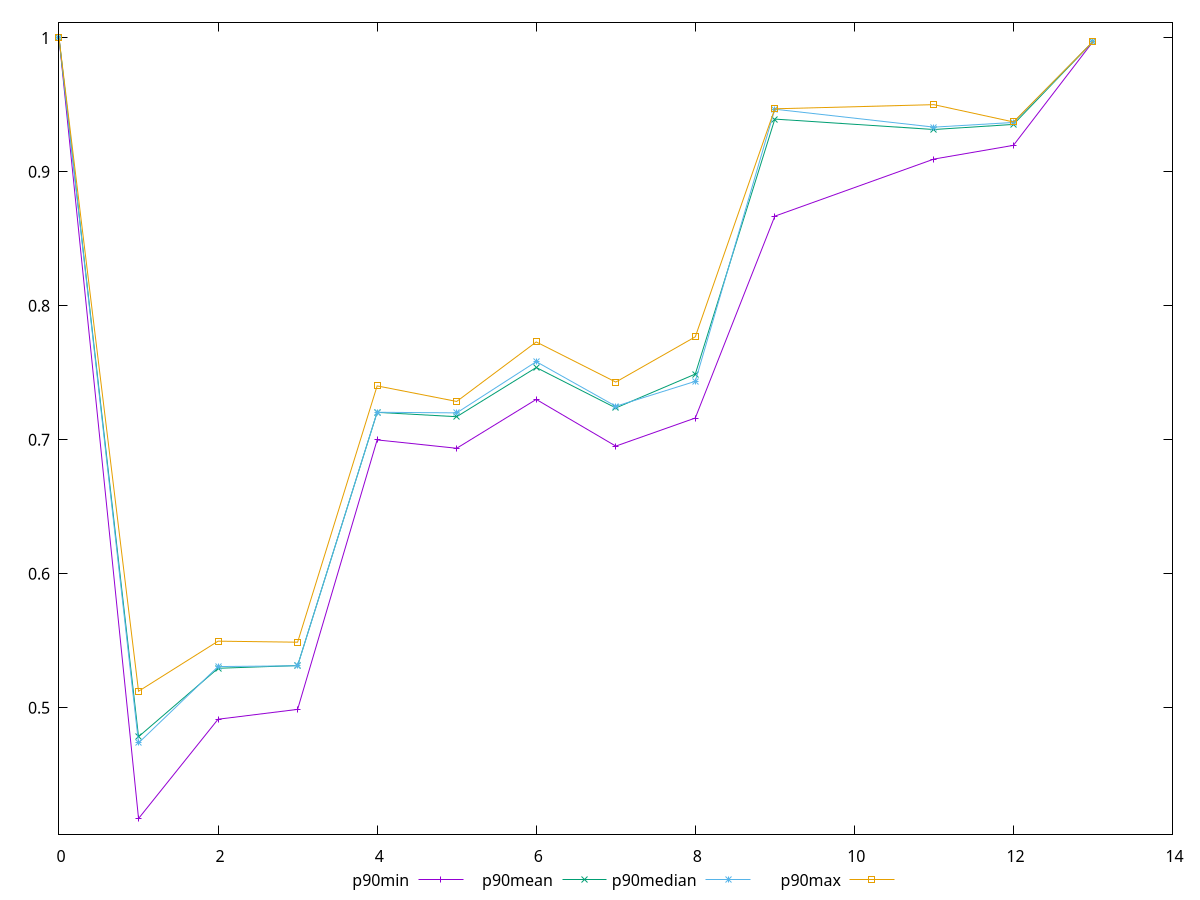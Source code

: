 reset
set terminal svg size 640, 520 enhanced background rgb 'white'
set output "reprap/meta/score/progression/value.svg"

$p90Min <<EOF
0 0.999998883113331
1 0.4172165056100327
2 0.4913536541653386
3 0.4987142483890919
4 0.6998718858472739
5 0.693633431382311
6 0.73011125244291
7 0.6952478887018282
8 0.7162280112814366
9 0.8669269914328439
11 0.909549516258911
12 0.9198022809900381
13 0.9972267629320367
EOF

$p90Mean <<EOF
0 0.9999990233772919
1 0.4782930483433612
2 0.5293744596987078
3 0.5314289395624566
4 0.7204261600810099
5 0.7171997709319323
6 0.753920720635296
7 0.7237393104277933
8 0.7490451698414355
9 0.9393812277821032
11 0.9316085029210311
12 0.935428586780608
13 0.9972441221310722
EOF

$p90Median <<EOF
0 0.9999990337333093
1 0.4736476735280315
2 0.5306600210317044
3 0.5312495592971285
4 0.7205127896405236
5 0.7200614245309944
6 0.7583046521676382
7 0.7249914475687413
8 0.7436171730068755
9 0.9467588721930864
11 0.9333787147318433
12 0.9368921364077063
13 0.9972439773385439
EOF

$p90Max <<EOF
0 0.9999990667292306
1 0.5122306107675242
2 0.5496362672494195
3 0.5488522803051366
4 0.7401991465160057
5 0.728581497983053
6 0.7730056922883994
7 0.7430525144602319
8 0.7768513663966411
9 0.9470706833956636
11 0.9501708436203735
12 0.9372411517242878
13 0.9972598395093114
EOF

set key outside below
set yrange [0.4055608543876488:1.0116547179516144]

plot \
  $p90Min title "p90min" with linespoints, \
  $p90Mean title "p90mean" with linespoints, \
  $p90Median title "p90median" with linespoints, \
  $p90Max title "p90max" with linespoints, \


reset